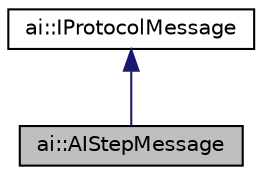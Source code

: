 digraph "ai::AIStepMessage"
{
  edge [fontname="Helvetica",fontsize="10",labelfontname="Helvetica",labelfontsize="10"];
  node [fontname="Helvetica",fontsize="10",shape=record];
  Node1 [label="ai::AIStepMessage",height=0.2,width=0.4,color="black", fillcolor="grey75", style="filled", fontcolor="black"];
  Node2 -> Node1 [dir="back",color="midnightblue",fontsize="10",style="solid",fontname="Helvetica"];
  Node2 [label="ai::IProtocolMessage",height=0.2,width=0.4,color="black", fillcolor="white", style="filled",URL="$classai_1_1IProtocolMessage.html",tooltip="A protocol message is used for the serialization of the ai states for remote debugging. "];
}
